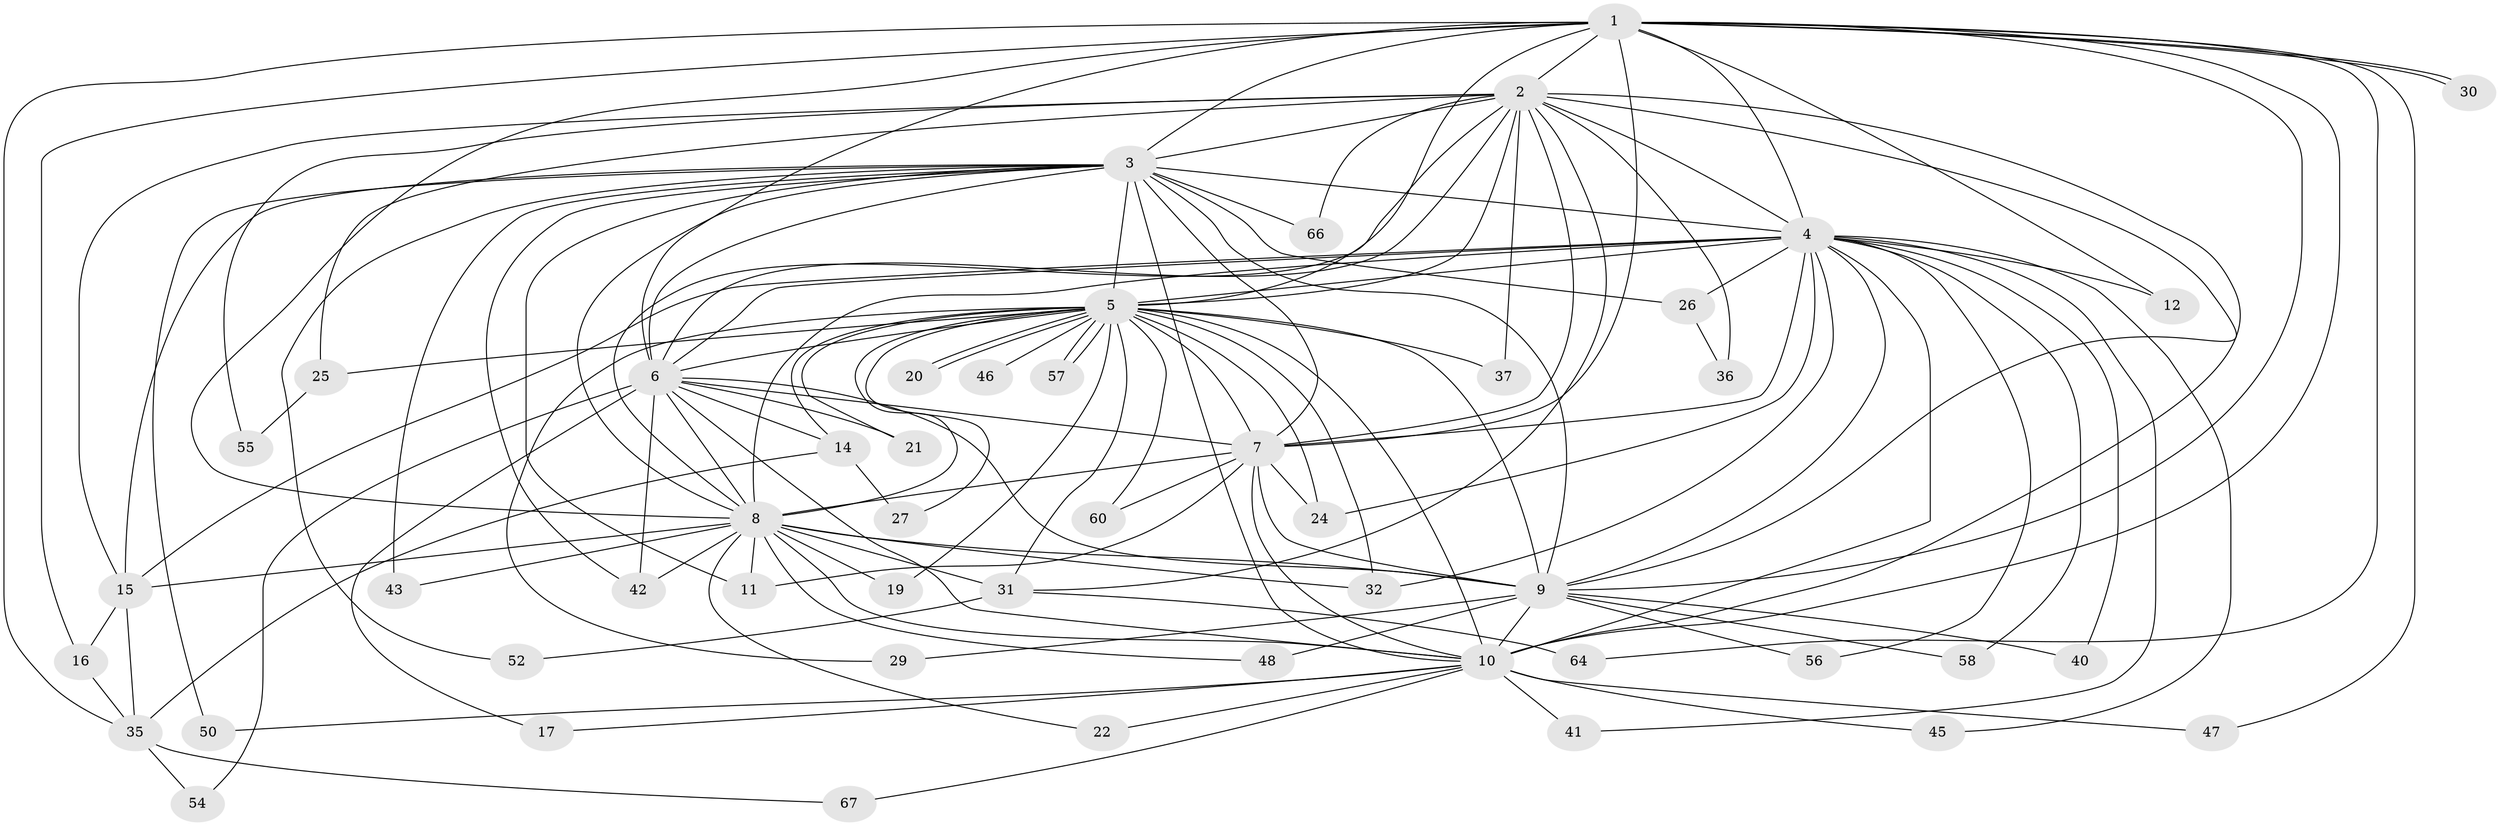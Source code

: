 // original degree distribution, {17: 0.029850746268656716, 18: 0.029850746268656716, 20: 0.014925373134328358, 27: 0.014925373134328358, 15: 0.014925373134328358, 12: 0.014925373134328358, 16: 0.014925373134328358, 19: 0.014925373134328358, 3: 0.13432835820895522, 2: 0.6119402985074627, 4: 0.07462686567164178, 5: 0.029850746268656716}
// Generated by graph-tools (version 1.1) at 2025/11/02/27/25 16:11:06]
// undirected, 50 vertices, 133 edges
graph export_dot {
graph [start="1"]
  node [color=gray90,style=filled];
  1 [super="+38"];
  2 [super="+23"];
  3 [super="+61"];
  4 [super="+39"];
  5 [super="+18"];
  6 [super="+28"];
  7 [super="+13"];
  8 [super="+53"];
  9 [super="+49"];
  10 [super="+63"];
  11;
  12;
  14 [super="+62"];
  15 [super="+51"];
  16;
  17;
  19;
  20;
  21;
  22;
  24 [super="+65"];
  25;
  26;
  27;
  29;
  30;
  31 [super="+33"];
  32 [super="+34"];
  35 [super="+44"];
  36;
  37;
  40;
  41;
  42 [super="+59"];
  43;
  45;
  46;
  47;
  48;
  50;
  52;
  54;
  55;
  56;
  57;
  58;
  60;
  64;
  66;
  67;
  1 -- 2 [weight=2];
  1 -- 3;
  1 -- 4;
  1 -- 5;
  1 -- 6;
  1 -- 7;
  1 -- 8;
  1 -- 9;
  1 -- 10;
  1 -- 12;
  1 -- 16;
  1 -- 30;
  1 -- 30;
  1 -- 35 [weight=2];
  1 -- 64;
  1 -- 47;
  2 -- 3;
  2 -- 4;
  2 -- 5;
  2 -- 6;
  2 -- 7;
  2 -- 8;
  2 -- 9;
  2 -- 10;
  2 -- 15;
  2 -- 25;
  2 -- 36;
  2 -- 37;
  2 -- 55;
  2 -- 66;
  2 -- 31;
  3 -- 4 [weight=2];
  3 -- 5;
  3 -- 6;
  3 -- 7;
  3 -- 8;
  3 -- 9;
  3 -- 10;
  3 -- 11;
  3 -- 26;
  3 -- 42;
  3 -- 43;
  3 -- 50;
  3 -- 52;
  3 -- 66;
  3 -- 15;
  4 -- 5;
  4 -- 6;
  4 -- 7;
  4 -- 8;
  4 -- 9;
  4 -- 10;
  4 -- 12;
  4 -- 15;
  4 -- 24;
  4 -- 26;
  4 -- 32;
  4 -- 40;
  4 -- 41;
  4 -- 45;
  4 -- 56;
  4 -- 58;
  5 -- 6;
  5 -- 7;
  5 -- 8;
  5 -- 9;
  5 -- 10 [weight=3];
  5 -- 14;
  5 -- 19;
  5 -- 20;
  5 -- 20;
  5 -- 21;
  5 -- 25;
  5 -- 27;
  5 -- 29;
  5 -- 31;
  5 -- 32;
  5 -- 37;
  5 -- 46 [weight=2];
  5 -- 57;
  5 -- 57;
  5 -- 60;
  5 -- 24;
  6 -- 7;
  6 -- 8;
  6 -- 9 [weight=2];
  6 -- 10;
  6 -- 14;
  6 -- 17;
  6 -- 21;
  6 -- 42;
  6 -- 54;
  7 -- 8;
  7 -- 9;
  7 -- 10;
  7 -- 24;
  7 -- 60;
  7 -- 11;
  8 -- 9;
  8 -- 10;
  8 -- 11;
  8 -- 19;
  8 -- 22;
  8 -- 43;
  8 -- 48;
  8 -- 15;
  8 -- 31;
  8 -- 42;
  8 -- 32;
  9 -- 10 [weight=2];
  9 -- 29;
  9 -- 40;
  9 -- 48;
  9 -- 56;
  9 -- 58;
  10 -- 17;
  10 -- 22;
  10 -- 41;
  10 -- 45;
  10 -- 47;
  10 -- 50;
  10 -- 67;
  14 -- 27;
  14 -- 35;
  15 -- 16;
  15 -- 35;
  16 -- 35;
  25 -- 55;
  26 -- 36;
  31 -- 52;
  31 -- 64;
  35 -- 54;
  35 -- 67;
}
